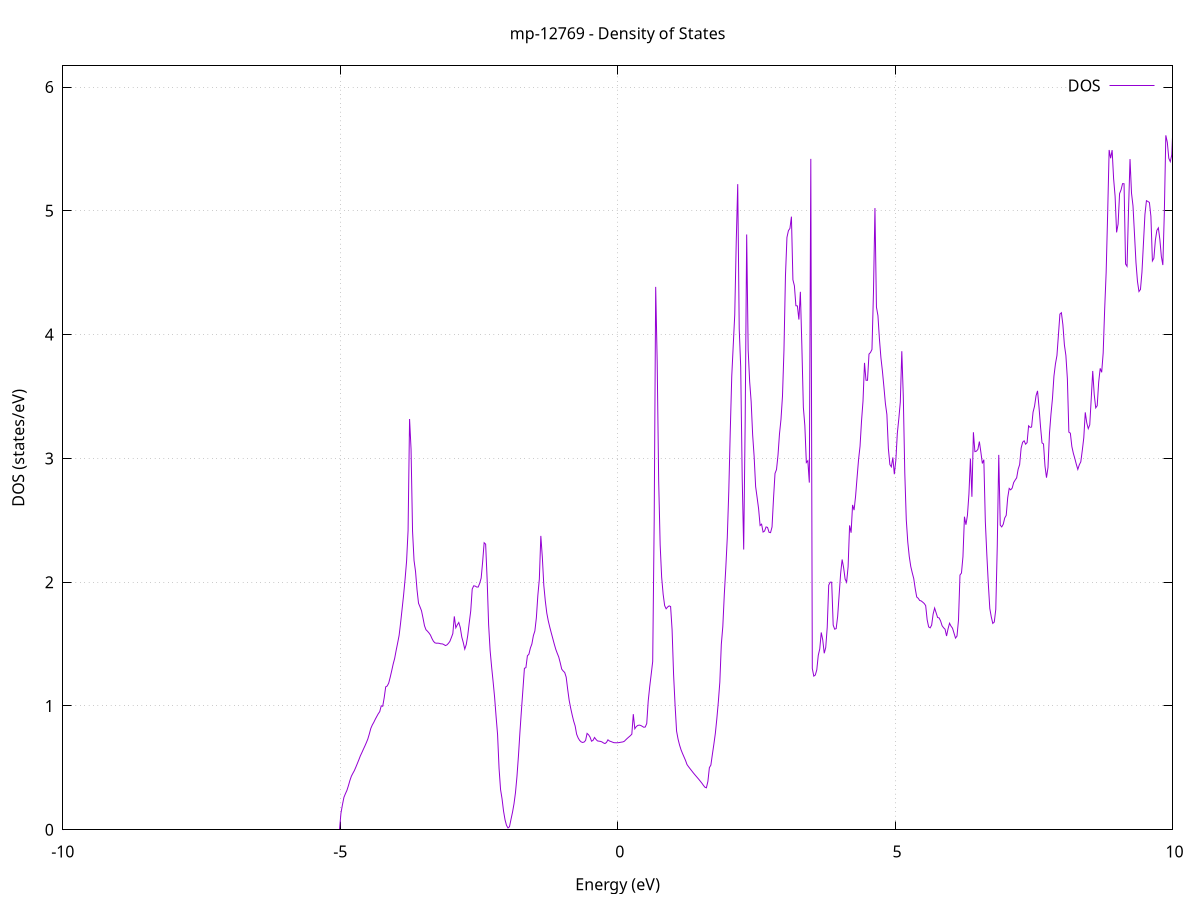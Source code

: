 set title 'mp-12769 - Density of States'
set xlabel 'Energy (eV)'
set ylabel 'DOS (states/eV)'
set grid
set xrange [-10:10]
set yrange [0:6.171]
set xzeroaxis lt -1
set terminal png size 800,600
set output 'mp-12769_dos_gnuplot.png'
plot '-' using 1:2 with lines title 'DOS'
-38.160700 0.000000
-38.133800 0.000000
-38.106900 0.000000
-38.080100 0.000000
-38.053200 0.000000
-38.026300 0.000000
-37.999400 0.000000
-37.972500 0.000000
-37.945600 0.000000
-37.918800 0.000000
-37.891900 0.000000
-37.865000 0.000000
-37.838100 0.000000
-37.811200 0.000000
-37.784300 0.000000
-37.757500 0.000000
-37.730600 0.000000
-37.703700 0.000000
-37.676800 0.000000
-37.649900 0.000000
-37.623000 0.000000
-37.596200 0.000000
-37.569300 0.000000
-37.542400 0.000000
-37.515500 0.000000
-37.488600 0.000000
-37.461700 0.000000
-37.434900 0.000000
-37.408000 0.000000
-37.381100 0.000000
-37.354200 0.000000
-37.327300 0.000000
-37.300400 0.000000
-37.273600 0.000000
-37.246700 0.000000
-37.219800 0.000000
-37.192900 0.000000
-37.166000 0.000000
-37.139100 0.000000
-37.112300 0.000000
-37.085400 0.000000
-37.058500 0.000000
-37.031600 0.000000
-37.004700 0.000000
-36.977800 0.000000
-36.951000 0.000000
-36.924100 0.000000
-36.897200 0.000000
-36.870300 0.000000
-36.843400 0.000000
-36.816500 0.000000
-36.789700 0.000000
-36.762800 0.000000
-36.735900 0.000000
-36.709000 0.000000
-36.682100 0.000000
-36.655200 0.000000
-36.628400 0.000000
-36.601500 0.000000
-36.574600 0.000000
-36.547700 0.000000
-36.520800 0.000000
-36.493900 0.000000
-36.467100 0.000000
-36.440200 0.000000
-36.413300 0.000000
-36.386400 0.000000
-36.359500 0.000000
-36.332600 0.000000
-36.305800 0.000000
-36.278900 0.000000
-36.252000 0.000000
-36.225100 0.000000
-36.198200 0.000000
-36.171300 0.000000
-36.144500 0.000000
-36.117600 0.000000
-36.090700 0.000000
-36.063800 0.000000
-36.036900 0.000000
-36.010000 0.000000
-35.983200 0.000000
-35.956300 0.000000
-35.929400 0.000000
-35.902500 0.000000
-35.875600 0.000000
-35.848700 0.000000
-35.821900 0.000000
-35.795000 0.000000
-35.768100 0.000000
-35.741200 0.000000
-35.714300 84.817400
-35.687400 0.000000
-35.660600 0.000000
-35.633700 0.000000
-35.606800 0.000000
-35.579900 0.000000
-35.553000 0.000000
-35.526100 0.000000
-35.499300 0.000000
-35.472400 0.000000
-35.445500 0.000000
-35.418600 0.000000
-35.391700 0.000000
-35.364800 0.000000
-35.338000 0.000000
-35.311100 0.000000
-35.284200 0.000000
-35.257300 0.000000
-35.230400 0.000000
-35.203500 0.000000
-35.176700 0.000000
-35.149800 0.000000
-35.122900 0.000000
-35.096000 0.000000
-35.069100 0.000000
-35.042200 0.000000
-35.015400 0.000000
-34.988500 0.000000
-34.961600 0.000000
-34.934700 0.000000
-34.907800 0.000000
-34.880900 0.000000
-34.854100 0.000000
-34.827200 0.000000
-34.800300 0.000000
-34.773400 0.000000
-34.746500 0.000000
-34.719600 0.000000
-34.692800 0.000000
-34.665900 0.000000
-34.639000 0.000000
-34.612100 0.000000
-34.585200 0.000000
-34.558300 0.000000
-34.531500 0.000000
-34.504600 0.000000
-34.477700 0.000000
-34.450800 0.000000
-34.423900 0.000000
-34.397000 0.000000
-34.370200 0.000000
-34.343300 0.000000
-34.316400 0.000000
-34.289500 0.000000
-34.262600 0.000000
-34.235700 0.000000
-34.208900 0.000000
-34.182000 0.000000
-34.155100 0.000000
-34.128200 0.000000
-34.101300 0.000000
-34.074400 0.000000
-34.047600 0.000000
-34.020700 0.000000
-33.993800 0.000000
-33.966900 0.000000
-33.940000 0.000000
-33.913100 0.000000
-33.886300 0.000000
-33.859400 0.000000
-33.832500 0.000000
-33.805600 0.000000
-33.778700 0.000000
-33.751800 0.000000
-33.725000 0.000000
-33.698100 0.000000
-33.671200 0.000000
-33.644300 0.000000
-33.617400 0.000000
-33.590500 0.000000
-33.563700 0.000000
-33.536800 0.000000
-33.509900 0.000000
-33.483000 0.000000
-33.456100 0.000000
-33.429200 0.000000
-33.402400 0.000000
-33.375500 0.000000
-33.348600 0.000000
-33.321700 0.000000
-33.294800 0.000000
-33.267900 0.000000
-33.241100 0.000000
-33.214200 0.000000
-33.187300 0.000000
-33.160400 0.000000
-33.133500 0.000000
-33.106600 0.000000
-33.079800 0.000000
-33.052900 0.000000
-33.026000 0.000000
-32.999100 0.000000
-32.972200 0.000000
-32.945400 0.000000
-32.918500 0.000000
-32.891600 0.000000
-32.864700 0.000000
-32.837800 0.000000
-32.810900 0.000000
-32.784100 0.000000
-32.757200 0.000000
-32.730300 0.000000
-32.703400 0.000000
-32.676500 0.000000
-32.649600 0.000000
-32.622800 0.000000
-32.595900 0.000000
-32.569000 0.000000
-32.542100 0.000000
-32.515200 0.000000
-32.488300 0.000000
-32.461500 0.000000
-32.434600 0.000000
-32.407700 0.000000
-32.380800 0.000000
-32.353900 0.000000
-32.327000 0.000000
-32.300200 0.000000
-32.273300 0.000000
-32.246400 0.000000
-32.219500 0.000000
-32.192600 0.000000
-32.165700 0.000000
-32.138900 0.000000
-32.112000 0.000000
-32.085100 0.000000
-32.058200 0.000000
-32.031300 0.000000
-32.004400 0.000000
-31.977600 0.000000
-31.950700 0.000000
-31.923800 0.000000
-31.896900 0.000000
-31.870000 0.000000
-31.843100 0.000000
-31.816300 0.000000
-31.789400 0.000000
-31.762500 0.000000
-31.735600 0.000000
-31.708700 0.000000
-31.681800 0.000000
-31.655000 0.000000
-31.628100 0.000000
-31.601200 0.000000
-31.574300 0.000000
-31.547400 0.000000
-31.520500 0.000000
-31.493700 0.000000
-31.466800 0.000000
-31.439900 0.000000
-31.413000 0.000000
-31.386100 0.000000
-31.359200 0.000000
-31.332400 0.000000
-31.305500 0.000000
-31.278600 0.000000
-31.251700 0.000000
-31.224800 0.000000
-31.197900 0.000000
-31.171100 0.000000
-31.144200 0.000000
-31.117300 0.000000
-31.090400 0.000000
-31.063500 0.000000
-31.036600 0.000000
-31.009800 0.000000
-30.982900 0.000000
-30.956000 0.000000
-30.929100 0.000000
-30.902200 0.000000
-30.875300 0.000000
-30.848500 0.000000
-30.821600 0.000000
-30.794700 0.000000
-30.767800 0.000000
-30.740900 0.000000
-30.714000 0.000000
-30.687200 0.000000
-30.660300 0.000000
-30.633400 0.000000
-30.606500 0.000000
-30.579600 0.000000
-30.552700 0.000000
-30.525900 0.000000
-30.499000 0.000000
-30.472100 0.000000
-30.445200 0.000000
-30.418300 0.000000
-30.391400 0.000000
-30.364600 0.000000
-30.337700 0.000000
-30.310800 0.000000
-30.283900 0.000000
-30.257000 0.000000
-30.230100 0.000000
-30.203300 0.000000
-30.176400 0.000000
-30.149500 0.000000
-30.122600 0.000000
-30.095700 0.000000
-30.068800 0.000000
-30.042000 0.000000
-30.015100 0.000000
-29.988200 0.000000
-29.961300 0.000000
-29.934400 0.000000
-29.907500 0.000000
-29.880700 0.000000
-29.853800 0.000000
-29.826900 0.000000
-29.800000 0.000000
-29.773100 0.000000
-29.746200 0.000000
-29.719400 0.000000
-29.692500 0.000000
-29.665600 0.000000
-29.638700 0.000000
-29.611800 0.000000
-29.584900 0.000000
-29.558100 0.000000
-29.531200 0.000000
-29.504300 0.000000
-29.477400 0.000000
-29.450500 0.000000
-29.423600 0.000000
-29.396800 0.000000
-29.369900 0.000000
-29.343000 0.000000
-29.316100 0.000000
-29.289200 0.000000
-29.262300 0.000000
-29.235500 0.000000
-29.208600 0.000000
-29.181700 0.000000
-29.154800 0.000000
-29.127900 0.000000
-29.101000 0.000000
-29.074200 0.000000
-29.047300 0.000000
-29.020400 0.000000
-28.993500 0.000000
-28.966600 0.000000
-28.939700 0.000000
-28.912900 0.000000
-28.886000 0.000000
-28.859100 0.000000
-28.832200 0.000000
-28.805300 0.000000
-28.778400 0.000000
-28.751600 0.000000
-28.724700 0.000000
-28.697800 0.000000
-28.670900 0.000000
-28.644000 0.000000
-28.617100 0.000000
-28.590300 0.000000
-28.563400 0.000000
-28.536500 0.000000
-28.509600 0.000000
-28.482700 0.000000
-28.455800 0.000000
-28.429000 0.000000
-28.402100 0.000000
-28.375200 0.000000
-28.348300 0.000000
-28.321400 0.000000
-28.294500 0.000000
-28.267700 0.000000
-28.240800 0.000000
-28.213900 0.000000
-28.187000 0.000000
-28.160100 0.000000
-28.133200 0.000000
-28.106400 0.000000
-28.079500 0.000000
-28.052600 0.000000
-28.025700 0.000000
-27.998800 0.000000
-27.972000 0.000000
-27.945100 0.000000
-27.918200 0.000000
-27.891300 0.000000
-27.864400 0.000000
-27.837500 0.000000
-27.810700 0.000000
-27.783800 0.000000
-27.756900 0.000000
-27.730000 0.000000
-27.703100 0.000000
-27.676200 0.000000
-27.649400 0.000000
-27.622500 0.000000
-27.595600 0.000000
-27.568700 0.000000
-27.541800 0.000000
-27.514900 0.000000
-27.488100 0.000000
-27.461200 0.000000
-27.434300 0.000000
-27.407400 0.000000
-27.380500 0.000000
-27.353600 0.000000
-27.326800 0.000000
-27.299900 0.000000
-27.273000 0.000000
-27.246100 0.000000
-27.219200 0.000000
-27.192300 0.000000
-27.165500 0.000000
-27.138600 0.000000
-27.111700 0.000000
-27.084800 0.000000
-27.057900 0.000000
-27.031000 0.000000
-27.004200 0.000000
-26.977300 0.000000
-26.950400 0.000000
-26.923500 0.000000
-26.896600 0.000000
-26.869700 0.000000
-26.842900 0.000000
-26.816000 0.000000
-26.789100 0.000000
-26.762200 0.000000
-26.735300 0.000000
-26.708400 0.000000
-26.681600 0.000000
-26.654700 0.000000
-26.627800 0.000000
-26.600900 0.000000
-26.574000 0.000000
-26.547100 0.000000
-26.520300 0.000000
-26.493400 0.000000
-26.466500 0.000000
-26.439600 0.000000
-26.412700 0.000000
-26.385800 0.000000
-26.359000 0.000000
-26.332100 0.000000
-26.305200 0.000000
-26.278300 0.000000
-26.251400 0.000000
-26.224500 0.000000
-26.197700 0.000000
-26.170800 0.000000
-26.143900 0.000000
-26.117000 0.000000
-26.090100 0.000000
-26.063200 0.000000
-26.036400 0.000000
-26.009500 0.000000
-25.982600 0.000000
-25.955700 0.000000
-25.928800 0.000000
-25.901900 0.000000
-25.875100 0.000000
-25.848200 0.000000
-25.821300 0.000000
-25.794400 0.000000
-25.767500 0.000000
-25.740600 0.000000
-25.713800 0.000000
-25.686900 0.000000
-25.660000 0.000000
-25.633100 0.000000
-25.606200 0.000000
-25.579300 0.000000
-25.552500 0.000000
-25.525600 0.000000
-25.498700 0.000000
-25.471800 0.000000
-25.444900 0.000000
-25.418000 0.000000
-25.391200 0.000000
-25.364300 0.000000
-25.337400 0.000000
-25.310500 0.000000
-25.283600 0.000000
-25.256700 0.000000
-25.229900 0.000000
-25.203000 0.000000
-25.176100 0.000000
-25.149200 0.000000
-25.122300 0.000000
-25.095400 0.000000
-25.068600 0.000000
-25.041700 0.000000
-25.014800 0.000000
-24.987900 0.000000
-24.961000 0.000000
-24.934100 0.000000
-24.907300 0.000000
-24.880400 0.000000
-24.853500 0.000000
-24.826600 0.000000
-24.799700 0.000000
-24.772800 0.000000
-24.746000 0.000000
-24.719100 0.000000
-24.692200 0.000000
-24.665300 0.000000
-24.638400 0.000000
-24.611500 0.000000
-24.584700 0.000000
-24.557800 0.000000
-24.530900 0.000000
-24.504000 0.000000
-24.477100 0.000000
-24.450200 0.000000
-24.423400 0.000000
-24.396500 0.000000
-24.369600 0.000000
-24.342700 0.000000
-24.315800 0.000000
-24.288900 0.000000
-24.262100 0.000000
-24.235200 0.000000
-24.208300 0.000000
-24.181400 0.000000
-24.154500 0.000000
-24.127600 0.000000
-24.100800 0.000000
-24.073900 0.000000
-24.047000 0.000000
-24.020100 0.000000
-23.993200 0.000000
-23.966300 0.000000
-23.939500 0.000000
-23.912600 0.000000
-23.885700 0.000000
-23.858800 0.000000
-23.831900 0.000000
-23.805000 0.000000
-23.778200 0.000000
-23.751300 0.000000
-23.724400 0.000000
-23.697500 0.000000
-23.670600 0.000000
-23.643700 0.000000
-23.616900 0.000000
-23.590000 0.000000
-23.563100 0.000000
-23.536200 0.000000
-23.509300 0.000000
-23.482400 0.000000
-23.455600 0.000000
-23.428700 0.000000
-23.401800 0.000000
-23.374900 0.000000
-23.348000 0.000000
-23.321100 0.000000
-23.294300 0.000000
-23.267400 0.000000
-23.240500 0.000000
-23.213600 0.000000
-23.186700 0.000000
-23.159800 0.000000
-23.133000 0.000000
-23.106100 0.000000
-23.079200 0.000000
-23.052300 0.000000
-23.025400 0.000000
-22.998500 0.000000
-22.971700 0.000000
-22.944800 0.000000
-22.917900 0.000000
-22.891000 0.000000
-22.864100 0.000000
-22.837300 0.000000
-22.810400 0.000000
-22.783500 0.000000
-22.756600 0.000000
-22.729700 0.000000
-22.702800 0.000000
-22.676000 0.000000
-22.649100 0.000000
-22.622200 0.000000
-22.595300 0.000000
-22.568400 0.000000
-22.541500 0.000000
-22.514700 0.000000
-22.487800 0.000000
-22.460900 0.000000
-22.434000 0.000000
-22.407100 0.000000
-22.380200 0.000000
-22.353400 0.000000
-22.326500 0.000000
-22.299600 0.000000
-22.272700 0.000000
-22.245800 0.000000
-22.218900 0.000000
-22.192100 0.000000
-22.165200 0.000000
-22.138300 0.000000
-22.111400 0.000000
-22.084500 0.000000
-22.057600 0.000000
-22.030800 0.000000
-22.003900 0.000000
-21.977000 0.000000
-21.950100 0.000000
-21.923200 0.000000
-21.896300 0.000000
-21.869500 0.000000
-21.842600 0.000000
-21.815700 0.000000
-21.788800 0.000000
-21.761900 0.000000
-21.735000 0.000000
-21.708200 0.000000
-21.681300 0.000000
-21.654400 0.000000
-21.627500 0.000000
-21.600600 0.000000
-21.573700 0.000000
-21.546900 0.000000
-21.520000 0.000000
-21.493100 0.000000
-21.466200 0.000000
-21.439300 0.000000
-21.412400 0.000000
-21.385600 0.000000
-21.358700 0.000000
-21.331800 0.000000
-21.304900 0.000000
-21.278000 0.000000
-21.251100 0.000000
-21.224300 0.000000
-21.197400 0.000000
-21.170500 0.000000
-21.143600 0.000000
-21.116700 0.000000
-21.089800 0.000000
-21.063000 0.000000
-21.036100 0.000000
-21.009200 0.000000
-20.982300 0.000000
-20.955400 0.000000
-20.928500 0.000000
-20.901700 0.000000
-20.874800 0.000000
-20.847900 0.000000
-20.821000 0.000000
-20.794100 0.000000
-20.767200 0.000000
-20.740400 0.000000
-20.713500 0.000000
-20.686600 0.000000
-20.659700 0.000000
-20.632800 0.000000
-20.605900 0.000000
-20.579100 0.000000
-20.552200 0.000000
-20.525300 0.000000
-20.498400 0.000000
-20.471500 0.000000
-20.444600 0.000000
-20.417800 0.000000
-20.390900 0.000000
-20.364000 0.000000
-20.337100 0.000000
-20.310200 0.000000
-20.283300 0.000000
-20.256500 0.000000
-20.229600 0.000000
-20.202700 0.000000
-20.175800 0.000000
-20.148900 0.000000
-20.122000 0.000000
-20.095200 0.000000
-20.068300 0.000000
-20.041400 0.000000
-20.014500 0.000000
-19.987600 0.000000
-19.960700 0.000000
-19.933900 0.000000
-19.907000 0.000000
-19.880100 0.000000
-19.853200 0.000000
-19.826300 0.000000
-19.799400 0.000000
-19.772600 0.000000
-19.745700 0.000000
-19.718800 0.000000
-19.691900 0.000000
-19.665000 0.000000
-19.638100 0.000000
-19.611300 0.000000
-19.584400 0.000000
-19.557500 0.000000
-19.530600 0.000000
-19.503700 0.000000
-19.476800 0.000000
-19.450000 0.000000
-19.423100 0.000000
-19.396200 0.000000
-19.369300 0.000000
-19.342400 0.000000
-19.315500 0.000000
-19.288700 0.000000
-19.261800 0.000000
-19.234900 0.000000
-19.208000 0.000000
-19.181100 0.000000
-19.154200 0.000000
-19.127400 0.000000
-19.100500 0.000000
-19.073600 0.000000
-19.046700 0.000000
-19.019800 0.000000
-18.992900 0.000000
-18.966100 0.000000
-18.939200 0.000000
-18.912300 0.000000
-18.885400 0.000000
-18.858500 0.000000
-18.831600 0.000000
-18.804800 0.000000
-18.777900 0.000000
-18.751000 0.000000
-18.724100 0.000000
-18.697200 0.000000
-18.670300 0.000000
-18.643500 0.000000
-18.616600 0.000000
-18.589700 0.000000
-18.562800 0.000000
-18.535900 0.000000
-18.509000 0.000000
-18.482200 0.000000
-18.455300 0.000000
-18.428400 0.000000
-18.401500 0.000000
-18.374600 0.000000
-18.347700 0.000000
-18.320900 0.000000
-18.294000 0.000000
-18.267100 0.000000
-18.240200 0.000000
-18.213300 0.000000
-18.186400 0.000000
-18.159600 0.000000
-18.132700 0.000000
-18.105800 0.000000
-18.078900 0.000000
-18.052000 0.000000
-18.025100 0.000000
-17.998300 0.000000
-17.971400 0.000000
-17.944500 0.000000
-17.917600 0.000000
-17.890700 0.000000
-17.863900 0.000000
-17.837000 0.000000
-17.810100 0.000000
-17.783200 0.000000
-17.756300 0.000000
-17.729400 0.000000
-17.702600 0.000000
-17.675700 0.000000
-17.648800 0.000000
-17.621900 0.000000
-17.595000 0.000000
-17.568100 0.000000
-17.541300 0.000000
-17.514400 0.000000
-17.487500 0.000000
-17.460600 0.000000
-17.433700 0.000000
-17.406800 0.000000
-17.380000 0.000000
-17.353100 0.000000
-17.326200 0.000000
-17.299300 0.000000
-17.272400 0.000000
-17.245500 0.000000
-17.218700 0.000000
-17.191800 0.000000
-17.164900 0.000000
-17.138000 0.000000
-17.111100 0.000000
-17.084200 0.000000
-17.057400 0.000000
-17.030500 0.000000
-17.003600 0.000000
-16.976700 0.000000
-16.949800 0.000000
-16.922900 0.000000
-16.896100 0.000000
-16.869200 0.000000
-16.842300 0.000000
-16.815400 0.000000
-16.788500 0.000000
-16.761600 0.000000
-16.734800 0.000000
-16.707900 0.000000
-16.681000 0.000000
-16.654100 0.000000
-16.627200 0.000000
-16.600300 0.000000
-16.573500 0.000000
-16.546600 0.000000
-16.519700 0.000000
-16.492800 0.000000
-16.465900 0.000000
-16.439000 0.000000
-16.412200 0.000000
-16.385300 0.000000
-16.358400 0.000000
-16.331500 0.000000
-16.304600 0.000000
-16.277700 0.000000
-16.250900 0.000000
-16.224000 0.000000
-16.197100 0.000000
-16.170200 0.000000
-16.143300 0.000000
-16.116400 0.000000
-16.089600 0.000000
-16.062700 0.000000
-16.035800 0.000000
-16.008900 0.000000
-15.982000 0.000000
-15.955100 0.000000
-15.928300 36.115300
-15.901400 81.485300
-15.874500 91.355300
-15.847600 47.102000
-15.820700 92.761600
-15.793800 63.116400
-15.767000 41.730500
-15.740100 0.000000
-15.713200 0.000000
-15.686300 0.000000
-15.659400 0.000000
-15.632500 0.000000
-15.605700 0.000000
-15.578800 0.000000
-15.551900 0.000000
-15.525000 0.000000
-15.498100 0.000000
-15.471200 0.000000
-15.444400 0.000000
-15.417500 0.000000
-15.390600 0.000000
-15.363700 0.000000
-15.336800 0.000000
-15.309900 0.000000
-15.283100 0.000000
-15.256200 0.000000
-15.229300 0.000000
-15.202400 0.000000
-15.175500 0.000000
-15.148600 0.000000
-15.121800 0.000000
-15.094900 0.000000
-15.068000 0.000000
-15.041100 0.000000
-15.014200 0.000000
-14.987300 0.000000
-14.960500 0.000000
-14.933600 0.000000
-14.906700 0.000000
-14.879800 0.000000
-14.852900 0.000000
-14.826000 0.000000
-14.799200 0.000000
-14.772300 0.000000
-14.745400 0.000000
-14.718500 0.000000
-14.691600 0.000000
-14.664700 0.000000
-14.637900 0.000000
-14.611000 0.000000
-14.584100 0.000000
-14.557200 0.000000
-14.530300 0.000000
-14.503400 0.000000
-14.476600 0.000000
-14.449700 0.000000
-14.422800 0.000000
-14.395900 0.000000
-14.369000 0.000000
-14.342100 0.000000
-14.315300 0.000000
-14.288400 0.000000
-14.261500 0.000000
-14.234600 0.000000
-14.207700 0.000000
-14.180800 0.000000
-14.154000 0.000000
-14.127100 0.000000
-14.100200 0.000000
-14.073300 0.000000
-14.046400 0.000000
-14.019500 0.000000
-13.992700 0.000000
-13.965800 0.000000
-13.938900 0.000000
-13.912000 0.000000
-13.885100 0.000000
-13.858200 0.000000
-13.831400 0.000000
-13.804500 0.000000
-13.777600 0.000000
-13.750700 0.000000
-13.723800 0.000000
-13.696900 0.000000
-13.670100 0.000000
-13.643200 0.000000
-13.616300 0.000000
-13.589400 0.000000
-13.562500 0.000000
-13.535600 0.000000
-13.508800 0.000000
-13.481900 0.000000
-13.455000 0.000000
-13.428100 0.000000
-13.401200 0.000000
-13.374300 0.000000
-13.347500 0.000000
-13.320600 0.000000
-13.293700 0.000000
-13.266800 0.000000
-13.239900 0.000000
-13.213000 0.000000
-13.186200 0.000000
-13.159300 0.000000
-13.132400 0.000000
-13.105500 0.000000
-13.078600 0.000000
-13.051700 0.000000
-13.024900 0.000000
-12.998000 0.000000
-12.971100 0.000000
-12.944200 0.000000
-12.917300 0.000000
-12.890400 0.000000
-12.863600 0.000000
-12.836700 0.000000
-12.809800 0.000000
-12.782900 0.000000
-12.756000 0.000000
-12.729200 0.000000
-12.702300 0.000000
-12.675400 0.000000
-12.648500 0.000000
-12.621600 0.000000
-12.594700 0.000000
-12.567900 0.000000
-12.541000 0.000000
-12.514100 0.000000
-12.487200 0.000000
-12.460300 0.000000
-12.433400 0.000000
-12.406600 0.000000
-12.379700 0.000000
-12.352800 0.000000
-12.325900 0.000000
-12.299000 0.000000
-12.272100 0.000000
-12.245300 0.000000
-12.218400 0.000000
-12.191500 0.000000
-12.164600 0.000000
-12.137700 0.000000
-12.110800 0.000000
-12.084000 0.000000
-12.057100 0.000000
-12.030200 0.000000
-12.003300 0.000000
-11.976400 0.000000
-11.949500 0.000000
-11.922700 0.000000
-11.895800 0.000000
-11.868900 0.000000
-11.842000 0.000000
-11.815100 0.000000
-11.788200 0.000000
-11.761400 0.000000
-11.734500 0.000000
-11.707600 0.000000
-11.680700 0.000000
-11.653800 0.000000
-11.626900 0.000000
-11.600100 0.000000
-11.573200 0.000000
-11.546300 0.000000
-11.519400 0.000000
-11.492500 0.000000
-11.465600 0.000000
-11.438800 0.000000
-11.411900 0.000000
-11.385000 0.000000
-11.358100 0.000000
-11.331200 0.000000
-11.304300 0.000000
-11.277500 0.000000
-11.250600 0.000000
-11.223700 0.000000
-11.196800 0.000000
-11.169900 0.000000
-11.143000 0.000000
-11.116200 0.000000
-11.089300 0.000000
-11.062400 0.000000
-11.035500 0.000000
-11.008600 0.000000
-10.981700 0.000000
-10.954900 0.000000
-10.928000 0.000000
-10.901100 0.000000
-10.874200 0.000000
-10.847300 0.000000
-10.820400 0.000000
-10.793600 0.000000
-10.766700 0.000000
-10.739800 0.000000
-10.712900 0.000000
-10.686000 0.000000
-10.659100 0.000000
-10.632300 0.000000
-10.605400 0.000000
-10.578500 0.000000
-10.551600 0.000000
-10.524700 0.000000
-10.497800 0.000000
-10.471000 0.000000
-10.444100 0.000000
-10.417200 0.000000
-10.390300 0.000000
-10.363400 0.000000
-10.336500 0.000000
-10.309700 0.000000
-10.282800 0.000000
-10.255900 0.000000
-10.229000 0.000000
-10.202100 0.000000
-10.175200 0.000000
-10.148400 0.000000
-10.121500 0.000000
-10.094600 0.000000
-10.067700 0.000000
-10.040800 0.000000
-10.013900 0.000000
-9.987100 0.000000
-9.960200 0.000000
-9.933300 0.000000
-9.906400 0.000000
-9.879500 0.000000
-9.852600 0.000000
-9.825800 0.000000
-9.798900 0.000000
-9.772000 0.000000
-9.745100 0.000000
-9.718200 0.000000
-9.691300 0.000000
-9.664500 0.000000
-9.637600 0.000000
-9.610700 0.000000
-9.583800 0.000000
-9.556900 0.000000
-9.530000 0.000000
-9.503200 0.000000
-9.476300 0.000000
-9.449400 0.000000
-9.422500 0.000000
-9.395600 0.000000
-9.368700 0.000000
-9.341900 0.000000
-9.315000 0.000000
-9.288100 0.000000
-9.261200 0.000000
-9.234300 0.000000
-9.207400 0.000000
-9.180600 0.000000
-9.153700 0.000000
-9.126800 0.000000
-9.099900 0.000000
-9.073000 0.000000
-9.046100 0.000000
-9.019300 0.000000
-8.992400 0.000000
-8.965500 0.000000
-8.938600 0.000000
-8.911700 0.000000
-8.884800 0.000000
-8.858000 0.000000
-8.831100 0.000000
-8.804200 0.000000
-8.777300 0.000000
-8.750400 0.000000
-8.723500 0.000000
-8.696700 0.000000
-8.669800 0.000000
-8.642900 0.000000
-8.616000 0.000000
-8.589100 0.000000
-8.562200 0.000000
-8.535400 0.000000
-8.508500 0.000000
-8.481600 0.000000
-8.454700 0.000000
-8.427800 0.000000
-8.400900 0.000000
-8.374100 0.000000
-8.347200 0.000000
-8.320300 0.000000
-8.293400 0.000000
-8.266500 0.000000
-8.239600 0.000000
-8.212800 0.000000
-8.185900 0.000000
-8.159000 0.000000
-8.132100 0.000000
-8.105200 0.000000
-8.078300 0.000000
-8.051500 0.000000
-8.024600 0.000000
-7.997700 0.000000
-7.970800 0.000000
-7.943900 0.000000
-7.917000 0.000000
-7.890200 0.000000
-7.863300 0.000000
-7.836400 0.000000
-7.809500 0.000000
-7.782600 0.000000
-7.755800 0.000000
-7.728900 0.000000
-7.702000 0.000000
-7.675100 0.000000
-7.648200 0.000000
-7.621300 0.000000
-7.594500 0.000000
-7.567600 0.000000
-7.540700 0.000000
-7.513800 0.000000
-7.486900 0.000000
-7.460000 0.000000
-7.433200 0.000000
-7.406300 0.000000
-7.379400 0.000000
-7.352500 0.000000
-7.325600 0.000000
-7.298700 0.000000
-7.271900 0.000000
-7.245000 0.000000
-7.218100 0.000000
-7.191200 0.000000
-7.164300 0.000000
-7.137400 0.000000
-7.110600 0.000000
-7.083700 0.000000
-7.056800 0.000000
-7.029900 0.000000
-7.003000 0.000000
-6.976100 0.000000
-6.949300 0.000000
-6.922400 0.000000
-6.895500 0.000000
-6.868600 0.000000
-6.841700 0.000000
-6.814800 0.000000
-6.788000 0.000000
-6.761100 0.000000
-6.734200 0.000000
-6.707300 0.000000
-6.680400 0.000000
-6.653500 0.000000
-6.626700 0.000000
-6.599800 0.000000
-6.572900 0.000000
-6.546000 0.000000
-6.519100 0.000000
-6.492200 0.000000
-6.465400 0.000000
-6.438500 0.000000
-6.411600 0.000000
-6.384700 0.000000
-6.357800 0.000000
-6.330900 0.000000
-6.304100 0.000000
-6.277200 0.000000
-6.250300 0.000000
-6.223400 0.000000
-6.196500 0.000000
-6.169600 0.000000
-6.142800 0.000000
-6.115900 0.000000
-6.089000 0.000000
-6.062100 0.000000
-6.035200 0.000000
-6.008300 0.000000
-5.981500 0.000000
-5.954600 0.000000
-5.927700 0.000000
-5.900800 0.000000
-5.873900 0.000000
-5.847000 0.000000
-5.820200 0.000000
-5.793300 0.000000
-5.766400 0.000000
-5.739500 0.000000
-5.712600 0.000000
-5.685700 0.000000
-5.658900 0.000000
-5.632000 0.000000
-5.605100 0.000000
-5.578200 0.000000
-5.551300 0.000000
-5.524400 0.000000
-5.497600 0.000000
-5.470700 0.000000
-5.443800 0.000000
-5.416900 0.000000
-5.390000 0.000000
-5.363100 0.000000
-5.336300 0.000000
-5.309400 0.000000
-5.282500 0.000000
-5.255600 0.000000
-5.228700 0.000000
-5.201800 0.000000
-5.175000 0.000000
-5.148100 0.000000
-5.121200 0.000000
-5.094300 0.000000
-5.067400 0.000000
-5.040500 0.000000
-5.013700 0.000000
-4.986800 0.133900
-4.959900 0.202200
-4.933000 0.262400
-4.906100 0.291700
-4.879200 0.318300
-4.852400 0.356200
-4.825500 0.398200
-4.798600 0.433200
-4.771700 0.456500
-4.744800 0.478400
-4.717900 0.506600
-4.691100 0.535700
-4.664200 0.565600
-4.637300 0.596900
-4.610400 0.622700
-4.583500 0.649600
-4.556600 0.675600
-4.529800 0.703100
-4.502900 0.732700
-4.476000 0.773300
-4.449100 0.818400
-4.422200 0.846200
-4.395300 0.867700
-4.368500 0.892500
-4.341600 0.915100
-4.314700 0.936900
-4.287800 0.954400
-4.260900 1.001200
-4.234000 0.997800
-4.207200 1.067000
-4.180300 1.154500
-4.153400 1.161500
-4.126500 1.184500
-4.099600 1.231400
-4.072700 1.283500
-4.045900 1.338400
-4.019000 1.383900
-3.992100 1.448600
-3.965200 1.508400
-3.938300 1.571100
-3.911400 1.672500
-3.884600 1.784200
-3.857700 1.896300
-3.830800 2.025400
-3.803900 2.169900
-3.777000 2.418000
-3.750100 3.318300
-3.723300 3.075100
-3.696400 2.411500
-3.669500 2.175400
-3.642600 2.086800
-3.615700 1.938700
-3.588800 1.830300
-3.562000 1.800600
-3.535100 1.769500
-3.508200 1.711100
-3.481300 1.648400
-3.454400 1.616000
-3.427500 1.604100
-3.400700 1.590200
-3.373800 1.572900
-3.346900 1.545400
-3.320000 1.522900
-3.293100 1.510100
-3.266200 1.507100
-3.239400 1.507700
-3.212500 1.505800
-3.185600 1.502000
-3.158700 1.501700
-3.131800 1.496200
-3.104900 1.488200
-3.078100 1.492900
-3.051200 1.505400
-3.024300 1.521500
-2.997400 1.552000
-2.970500 1.584500
-2.943600 1.723800
-2.916800 1.631600
-2.889900 1.655600
-2.863000 1.674600
-2.836100 1.633500
-2.809200 1.557500
-2.782300 1.512600
-2.755500 1.459400
-2.728600 1.496400
-2.701700 1.569900
-2.674800 1.671900
-2.647900 1.767400
-2.621100 1.944500
-2.594200 1.971000
-2.567300 1.968500
-2.540400 1.961000
-2.513500 1.960900
-2.486600 1.990600
-2.459800 2.032900
-2.432900 2.165100
-2.406000 2.318700
-2.379100 2.307300
-2.352200 2.023300
-2.325300 1.656000
-2.298500 1.449000
-2.271600 1.316500
-2.244700 1.198000
-2.217800 1.072200
-2.190900 0.915400
-2.164000 0.769300
-2.137200 0.495900
-2.110300 0.325500
-2.083400 0.250300
-2.056500 0.151300
-2.029600 0.080500
-2.002700 0.035400
-1.975900 0.014700
-1.949000 0.024800
-1.922100 0.084200
-1.895200 0.140600
-1.868300 0.209000
-1.841400 0.299500
-1.814600 0.430800
-1.787700 0.597500
-1.760800 0.789900
-1.733900 0.965700
-1.707000 1.133700
-1.680100 1.304500
-1.653300 1.309700
-1.626400 1.405500
-1.599500 1.418100
-1.572600 1.468000
-1.545700 1.500800
-1.518800 1.567900
-1.492000 1.605900
-1.465100 1.711900
-1.438200 1.893100
-1.411300 2.025200
-1.384400 2.374000
-1.357500 2.203100
-1.330700 1.974700
-1.303800 1.848700
-1.276900 1.750100
-1.250000 1.687200
-1.223100 1.636800
-1.196200 1.590400
-1.169400 1.545700
-1.142500 1.500600
-1.115600 1.458400
-1.088700 1.425800
-1.061800 1.395800
-1.034900 1.349300
-1.008100 1.298100
-0.981200 1.282500
-0.954300 1.270800
-0.927400 1.232900
-0.900500 1.134500
-0.873600 1.045700
-0.846800 0.983300
-0.819900 0.928500
-0.793000 0.878200
-0.766100 0.838800
-0.739200 0.772000
-0.712300 0.742400
-0.685500 0.722200
-0.658600 0.710200
-0.631700 0.705300
-0.604800 0.708600
-0.577900 0.721600
-0.551000 0.778500
-0.524200 0.767600
-0.497300 0.748800
-0.470400 0.715500
-0.443500 0.722500
-0.416600 0.745700
-0.389700 0.729600
-0.362900 0.717800
-0.336000 0.715700
-0.309100 0.714100
-0.282200 0.709500
-0.255300 0.701600
-0.228400 0.696600
-0.201600 0.705500
-0.174700 0.726800
-0.147800 0.717200
-0.120900 0.713000
-0.094000 0.708100
-0.067100 0.703600
-0.040300 0.703100
-0.013400 0.702800
0.013500 0.703600
0.040400 0.705800
0.067300 0.707900
0.094200 0.709800
0.121000 0.715100
0.147900 0.727400
0.174800 0.738900
0.201700 0.749500
0.228600 0.759900
0.255500 0.772300
0.282300 0.934100
0.309200 0.816100
0.336100 0.833800
0.363000 0.842900
0.389900 0.845600
0.416800 0.842600
0.443600 0.835600
0.470500 0.828300
0.497400 0.830100
0.524300 0.858400
0.551200 1.041200
0.578100 1.156600
0.604900 1.256500
0.631800 1.360000
0.658700 2.497400
0.685600 4.385900
0.712500 3.784200
0.739400 2.818500
0.766200 2.302200
0.793100 2.040400
0.820000 1.903000
0.846900 1.811200
0.873800 1.785200
0.900700 1.799400
0.927500 1.808700
0.954400 1.803300
0.981300 1.615400
1.008200 1.252800
1.035100 1.007300
1.062000 0.797500
1.088800 0.732500
1.115700 0.684500
1.142600 0.646200
1.169500 0.616000
1.196400 0.588200
1.223300 0.560300
1.250100 0.526900
1.277000 0.509900
1.303900 0.494200
1.330800 0.478800
1.357700 0.463200
1.384600 0.448500
1.411400 0.434400
1.438300 0.420300
1.465200 0.406100
1.492100 0.391200
1.519000 0.376000
1.545900 0.358800
1.572700 0.343800
1.599600 0.339100
1.626500 0.390700
1.653400 0.501800
1.680300 0.522500
1.707200 0.608400
1.734000 0.690600
1.760900 0.778700
1.787800 0.897900
1.814700 1.033100
1.841600 1.192300
1.868500 1.498000
1.895300 1.641500
1.922200 1.899600
1.949100 2.114600
1.976000 2.359700
2.002900 2.733200
2.029800 3.220000
2.056600 3.665200
2.083500 3.914500
2.110400 4.159700
2.137300 4.746900
2.164200 5.215600
2.191100 4.048300
2.217900 3.738400
2.244800 2.844700
2.271700 2.264200
2.298600 3.303800
2.325500 4.808800
2.352400 3.875300
2.379200 3.620300
2.406100 3.459400
2.433000 3.191000
2.459900 3.015700
2.486800 2.773000
2.513600 2.684300
2.540500 2.592700
2.567400 2.458000
2.594300 2.468700
2.621200 2.405200
2.648100 2.413200
2.674900 2.446500
2.701800 2.442400
2.728700 2.403000
2.755600 2.400400
2.782500 2.446100
2.809400 2.677700
2.836200 2.878800
2.863100 2.909900
2.890000 3.026100
2.916900 3.197800
2.943800 3.315100
2.970700 3.502200
2.997500 3.873700
3.024400 4.472800
3.051300 4.785100
3.078200 4.840200
3.105100 4.858000
3.132000 4.953100
3.158800 4.443100
3.185700 4.394300
3.212600 4.233300
3.239500 4.231800
3.266400 4.121500
3.293300 4.345800
3.320100 3.907100
3.347000 3.412800
3.373900 3.264000
3.400800 2.966600
3.427700 2.981100
3.454600 2.804500
3.481400 5.419800
3.508300 1.303000
3.535200 1.241200
3.562100 1.249800
3.589000 1.291800
3.615900 1.409100
3.642700 1.461800
3.669600 1.594000
3.696500 1.533300
3.723400 1.425900
3.750300 1.472600
3.777200 1.635000
3.804000 1.976200
3.830900 2.000400
3.857800 1.999800
3.884700 1.653600
3.911600 1.620400
3.938500 1.625200
3.965300 1.724400
3.992200 1.900300
4.019100 2.071300
4.046000 2.183300
4.072900 2.117000
4.099800 2.024700
4.126600 1.999600
4.153500 2.124900
4.180400 2.458700
4.207300 2.399600
4.234200 2.624200
4.261100 2.582200
4.287900 2.692400
4.314800 2.843400
4.341700 2.989800
4.368600 3.097700
4.395500 3.303000
4.422400 3.464500
4.449200 3.771800
4.476100 3.631400
4.503000 3.631000
4.529900 3.842500
4.556800 3.855600
4.583700 3.880400
4.610500 4.336100
4.637400 5.022200
4.664300 4.222000
4.691200 4.153400
4.718100 3.964900
4.745000 3.813000
4.771800 3.706200
4.798700 3.578900
4.825600 3.443700
4.852500 3.354500
4.879400 3.078800
4.906300 2.950500
4.933100 2.931900
4.960000 3.007500
4.986900 2.872200
5.013800 2.984800
5.040700 3.202600
5.067600 3.321500
5.094400 3.454600
5.121300 3.866000
5.148200 3.502900
5.175100 2.883100
5.202000 2.505600
5.228900 2.324700
5.255700 2.208000
5.282600 2.127500
5.309500 2.076400
5.336400 2.029800
5.363300 1.947400
5.390200 1.880500
5.417000 1.870100
5.443900 1.852300
5.470800 1.848700
5.497700 1.839000
5.524600 1.828300
5.551500 1.810900
5.578300 1.696300
5.605200 1.638800
5.632100 1.631100
5.659000 1.652800
5.685900 1.742500
5.712800 1.791200
5.739600 1.753100
5.766500 1.714800
5.793400 1.711400
5.820300 1.687300
5.847200 1.648700
5.874100 1.632000
5.900900 1.620200
5.927800 1.565400
5.954700 1.623100
5.981600 1.668500
6.008500 1.645200
6.035400 1.628300
6.062200 1.588600
6.089100 1.548500
6.116000 1.564600
6.142900 1.693200
6.169800 2.057900
6.196700 2.073900
6.223500 2.206400
6.250400 2.529100
6.277300 2.464500
6.304200 2.540300
6.331100 2.711600
6.358000 2.998900
6.384800 2.689800
6.411700 3.211300
6.438600 3.054700
6.465500 3.058500
6.492400 3.072800
6.519300 3.136300
6.546100 3.051400
6.573000 2.959200
6.599900 2.989600
6.626800 2.490000
6.653700 2.223300
6.680600 1.987300
6.707400 1.787300
6.734300 1.718900
6.761200 1.667100
6.788100 1.678200
6.815000 1.780300
6.841900 2.292000
6.868700 3.028500
6.895600 2.460700
6.922500 2.446600
6.949400 2.467800
6.976300 2.518800
7.003200 2.540100
7.030000 2.682700
7.056900 2.757800
7.083800 2.746100
7.110700 2.760100
7.137600 2.805200
7.164500 2.825100
7.191300 2.843200
7.218200 2.912700
7.245100 2.950200
7.272000 3.083300
7.298900 3.130700
7.325800 3.142300
7.352600 3.114900
7.379500 3.127600
7.406400 3.263200
7.433300 3.250700
7.460200 3.253200
7.487000 3.373700
7.513900 3.422300
7.540800 3.506700
7.567700 3.545500
7.594600 3.411800
7.621500 3.255900
7.648300 3.125300
7.675200 3.116800
7.702100 2.937800
7.729000 2.844600
7.755900 2.925800
7.782800 3.202900
7.809600 3.356200
7.836500 3.482900
7.863400 3.664500
7.890300 3.763400
7.917200 3.830500
7.944100 3.997300
7.970900 4.166000
7.997800 4.176900
8.024700 4.079400
8.051600 3.917500
8.078500 3.831900
8.105400 3.643500
8.132200 3.212200
8.159100 3.203900
8.186000 3.096500
8.212900 3.041400
8.239800 2.999400
8.266700 2.952200
8.293500 2.911300
8.320400 2.948500
8.347300 2.972400
8.374200 3.063900
8.401100 3.166600
8.428000 3.372000
8.454800 3.287500
8.481700 3.240400
8.508600 3.271000
8.535500 3.482800
8.562400 3.706200
8.589300 3.516600
8.616100 3.408400
8.643000 3.425900
8.669900 3.617200
8.696800 3.727600
8.723700 3.695500
8.750600 3.851700
8.777400 4.203500
8.804300 4.502100
8.831200 4.974100
8.858100 5.491700
8.885000 5.424600
8.911900 5.490700
8.938700 5.259600
8.965600 5.117300
8.992500 4.825800
9.019400 4.892900
9.046300 5.139200
9.073200 5.169900
9.100000 5.219800
9.126900 5.218800
9.153800 4.570400
9.180700 4.551700
9.207600 5.007900
9.234500 5.418100
9.261300 5.142900
9.288200 5.039300
9.315100 4.810400
9.342000 4.580800
9.368900 4.429000
9.395800 4.348100
9.422600 4.364800
9.449500 4.504100
9.476400 4.737600
9.503300 4.970300
9.530200 5.081800
9.557100 5.075700
9.583900 5.067200
9.610800 4.955800
9.637700 4.595200
9.664600 4.617200
9.691500 4.763400
9.718400 4.842500
9.745200 4.862400
9.772100 4.768800
9.799000 4.632000
9.825900 4.562000
9.852800 4.983100
9.879700 5.609900
9.906500 5.553400
9.933400 5.424300
9.960300 5.397200
9.987200 5.452500
10.014100 5.748500
10.041000 6.265600
10.067800 6.374400
10.094700 6.216000
10.121600 6.431800
10.148500 6.257000
10.175400 6.183100
10.202300 6.216600
10.229100 6.058900
10.256000 6.020100
10.282900 6.177100
10.309800 6.606400
10.336700 6.671700
10.363600 6.485200
10.390400 7.024200
10.417300 7.072300
10.444200 7.077800
10.471100 7.193800
10.498000 6.964700
10.524900 7.110900
10.551700 7.335300
10.578600 7.308600
10.605500 8.495900
10.632400 9.836300
10.659300 9.880500
10.686200 7.836900
10.713000 6.854500
10.739900 6.799000
10.766800 7.315900
10.793700 6.877000
10.820600 6.524900
10.847500 7.188900
10.874300 7.049500
10.901200 6.339600
10.928100 5.576600
10.955000 7.226900
10.981900 5.613200
11.008800 5.409400
11.035600 5.499800
11.062500 5.436600
11.089400 5.288800
11.116300 5.183000
11.143200 5.378100
11.170100 5.358100
11.196900 5.226500
11.223800 4.932800
11.250700 4.682200
11.277600 4.627000
11.304500 4.590800
11.331400 4.783500
11.358200 4.878700
11.385100 5.069500
11.412000 5.196400
11.438900 4.195500
11.465800 3.274700
11.492700 3.159300
11.519500 3.265100
11.546400 4.022400
11.573300 4.189700
11.600200 4.388500
11.627100 4.521500
11.654000 4.658000
11.680800 4.740600
11.707700 4.902400
11.734600 5.055900
11.761500 5.332300
11.788400 5.372600
11.815300 5.438400
11.842100 5.237800
11.869000 4.902100
11.895900 4.432800
11.922800 4.245100
11.949700 4.171900
11.976600 4.205200
12.003400 4.248000
12.030300 4.187100
12.057200 4.438600
12.084100 4.365900
12.111000 4.216900
12.137900 3.929100
12.164700 3.904900
12.191600 4.032400
12.218500 4.108700
12.245400 4.235600
12.272300 4.299700
12.299200 4.011300
12.326000 3.899900
12.352900 3.736200
12.379800 3.407300
12.406700 2.792200
12.433600 2.510800
12.460500 2.227500
12.487300 2.090900
12.514200 2.050500
12.541100 2.092100
12.568000 2.145900
12.594900 2.062500
12.621700 2.030900
12.648600 1.970300
12.675500 1.850100
12.702400 1.710500
12.729300 1.772400
12.756200 1.767800
12.783000 1.527300
12.809900 1.284100
12.836800 1.085100
12.863700 1.272800
12.890600 0.676800
12.917500 0.462400
12.944300 0.336600
12.971200 0.276100
12.998100 0.227100
13.025000 0.179100
13.051900 0.126200
13.078800 0.067900
13.105600 0.014400
13.132500 0.003900
13.159400 0.000000
13.186300 0.000000
13.213200 0.000000
13.240100 0.000000
13.266900 0.000000
13.293800 0.000000
13.320700 0.000000
13.347600 0.000000
13.374500 0.000000
13.401400 0.000000
13.428200 0.000000
13.455100 0.000000
13.482000 0.000000
13.508900 0.000000
13.535800 0.000000
13.562700 0.000000
13.589500 0.000000
13.616400 0.000000
13.643300 0.000000
13.670200 0.000000
13.697100 0.000000
13.724000 0.000000
13.750800 0.000000
13.777700 0.000000
13.804600 0.000000
13.831500 0.000000
13.858400 0.000000
13.885300 0.000000
13.912100 0.000000
13.939000 0.000000
13.965900 0.000000
13.992800 0.000000
14.019700 0.000000
14.046600 0.000000
14.073400 0.000000
14.100300 0.000000
14.127200 0.000000
14.154100 0.000000
14.181000 0.000000
14.207900 0.000000
14.234700 0.000000
14.261600 0.000000
14.288500 0.000000
14.315400 0.000000
14.342300 0.000000
14.369200 0.000000
14.396000 0.000000
14.422900 0.000000
14.449800 0.000000
14.476700 0.000000
14.503600 0.000000
14.530500 0.000000
14.557300 0.000000
14.584200 0.000000
14.611100 0.000000
14.638000 0.000000
14.664900 0.000000
14.691800 0.000000
14.718600 0.000000
14.745500 0.000000
14.772400 0.000000
14.799300 0.000000
14.826200 0.000000
14.853100 0.000000
14.879900 0.000000
14.906800 0.000000
14.933700 0.000000
14.960600 0.000000
14.987500 0.000000
15.014400 0.000000
15.041200 0.000000
15.068100 0.000000
15.095000 0.000000
15.121900 0.000000
15.148800 0.000000
15.175700 0.000000
15.202500 0.000000
15.229400 0.000000
15.256300 0.000000
15.283200 0.000000
15.310100 0.000000
15.337000 0.000000
15.363800 0.000000
15.390700 0.000000
15.417600 0.000000
15.444500 0.000000
15.471400 0.000000
15.498300 0.000000
15.525100 0.000000
15.552000 0.000000
15.578900 0.000000
15.605800 0.000000
e
